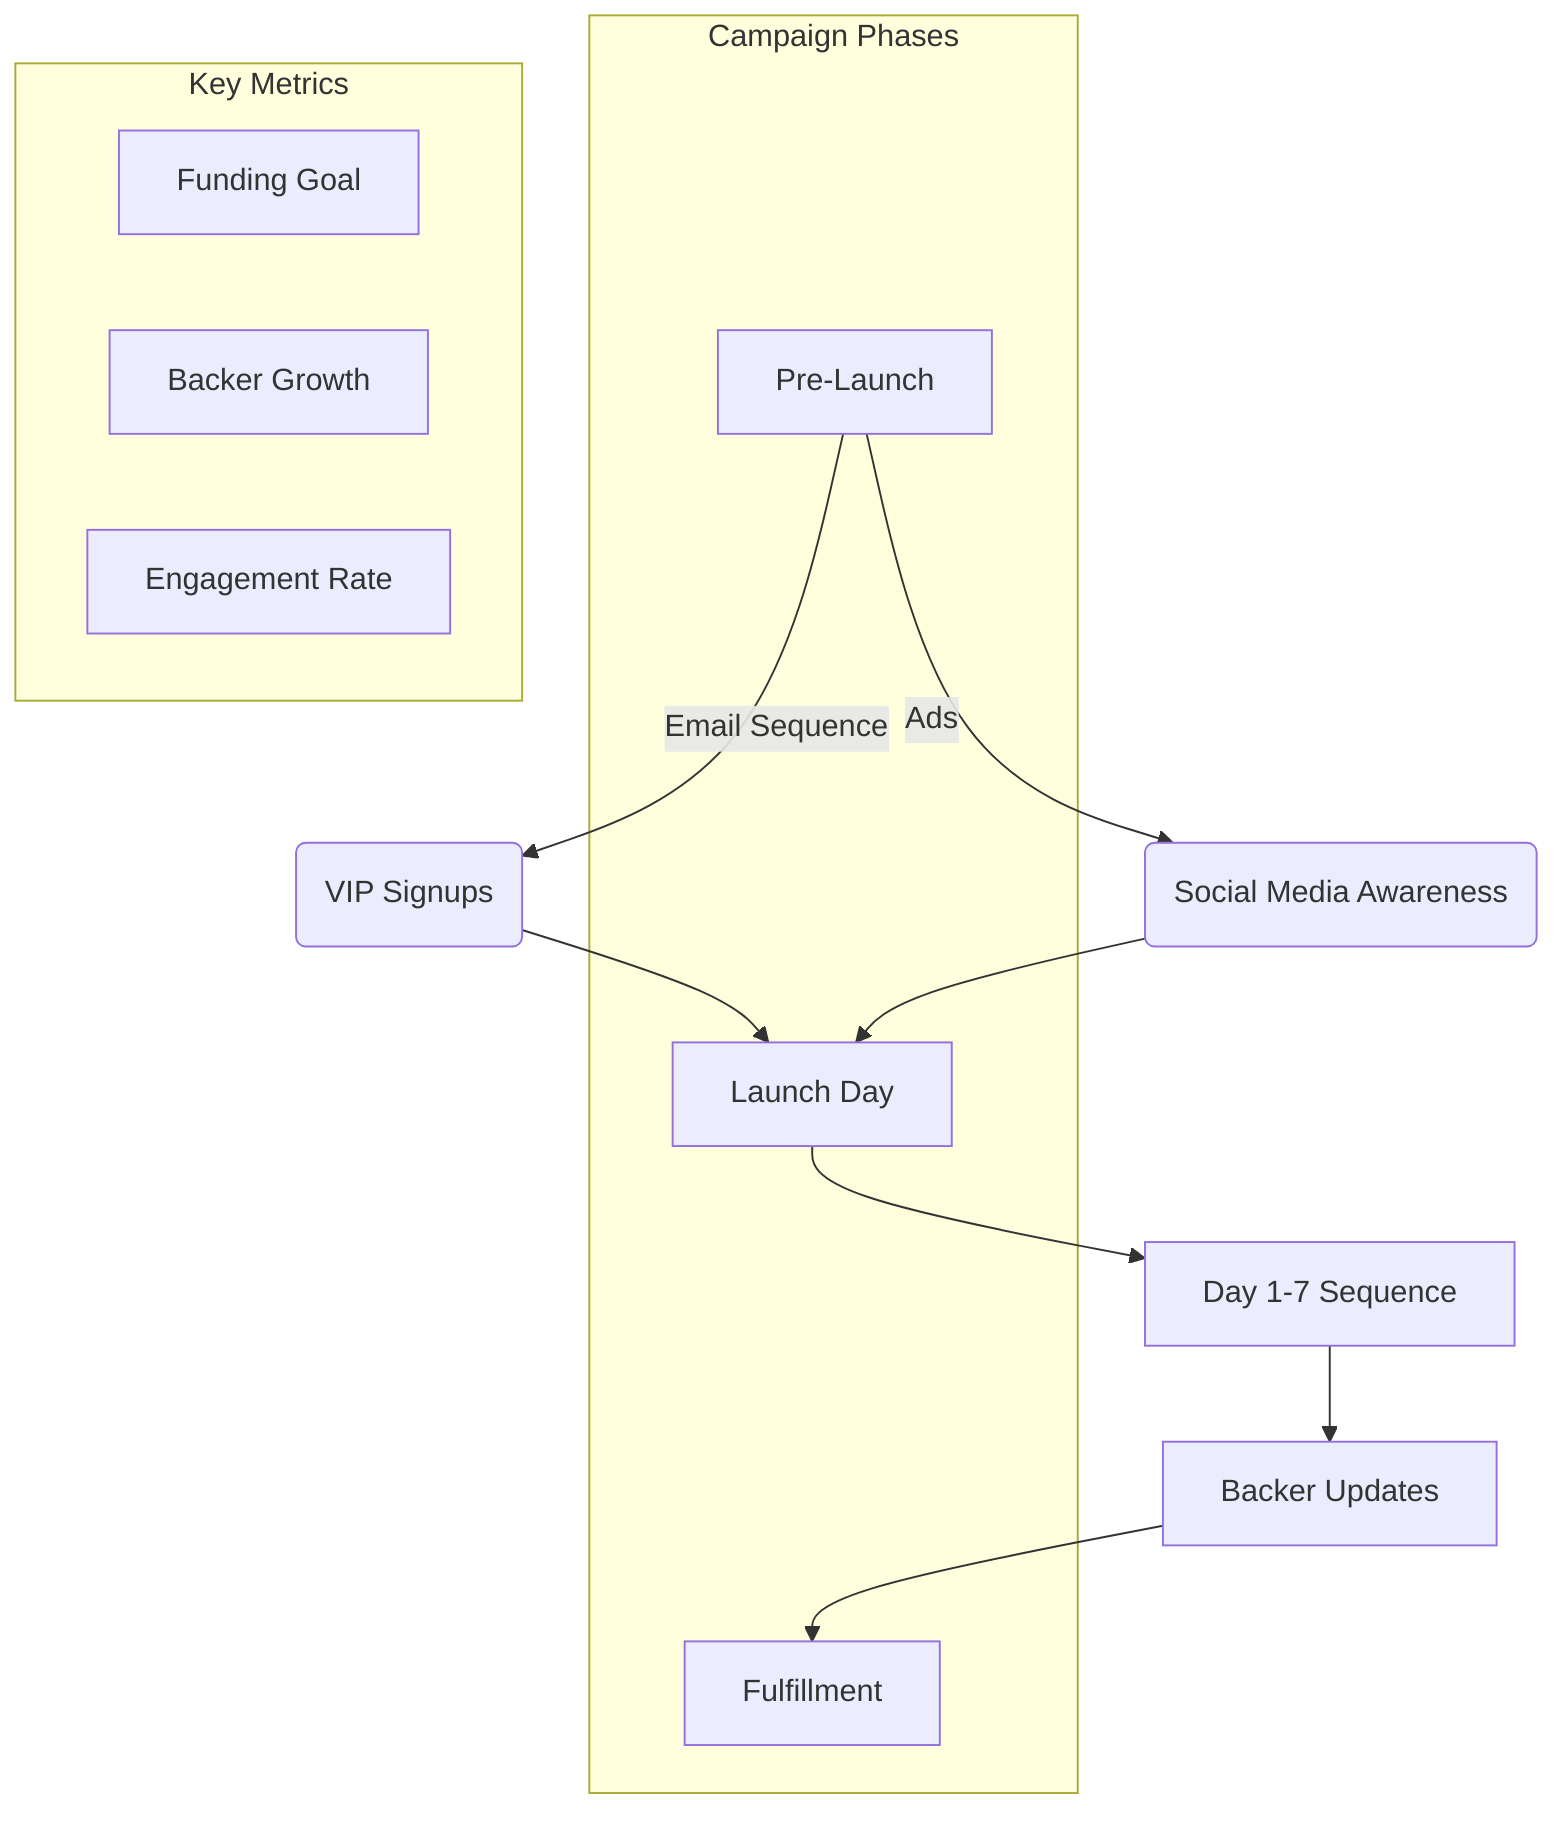 graph TD
    A[Pre-Launch] -->|Email Sequence| B(VIP Signups)
    A -->|Ads| C(Social Media Awareness)
    B --> D[Launch Day]
    C --> D
    D --> E[Day 1-7 Sequence]
    E --> F[Backer Updates]
    F --> G[Fulfillment]
    
    subgraph Campaign Phases
    A
    D
    G
    end
    
    subgraph Key Metrics
    H[Funding Goal]
    I[Backer Growth]
    J[Engagement Rate]
    end